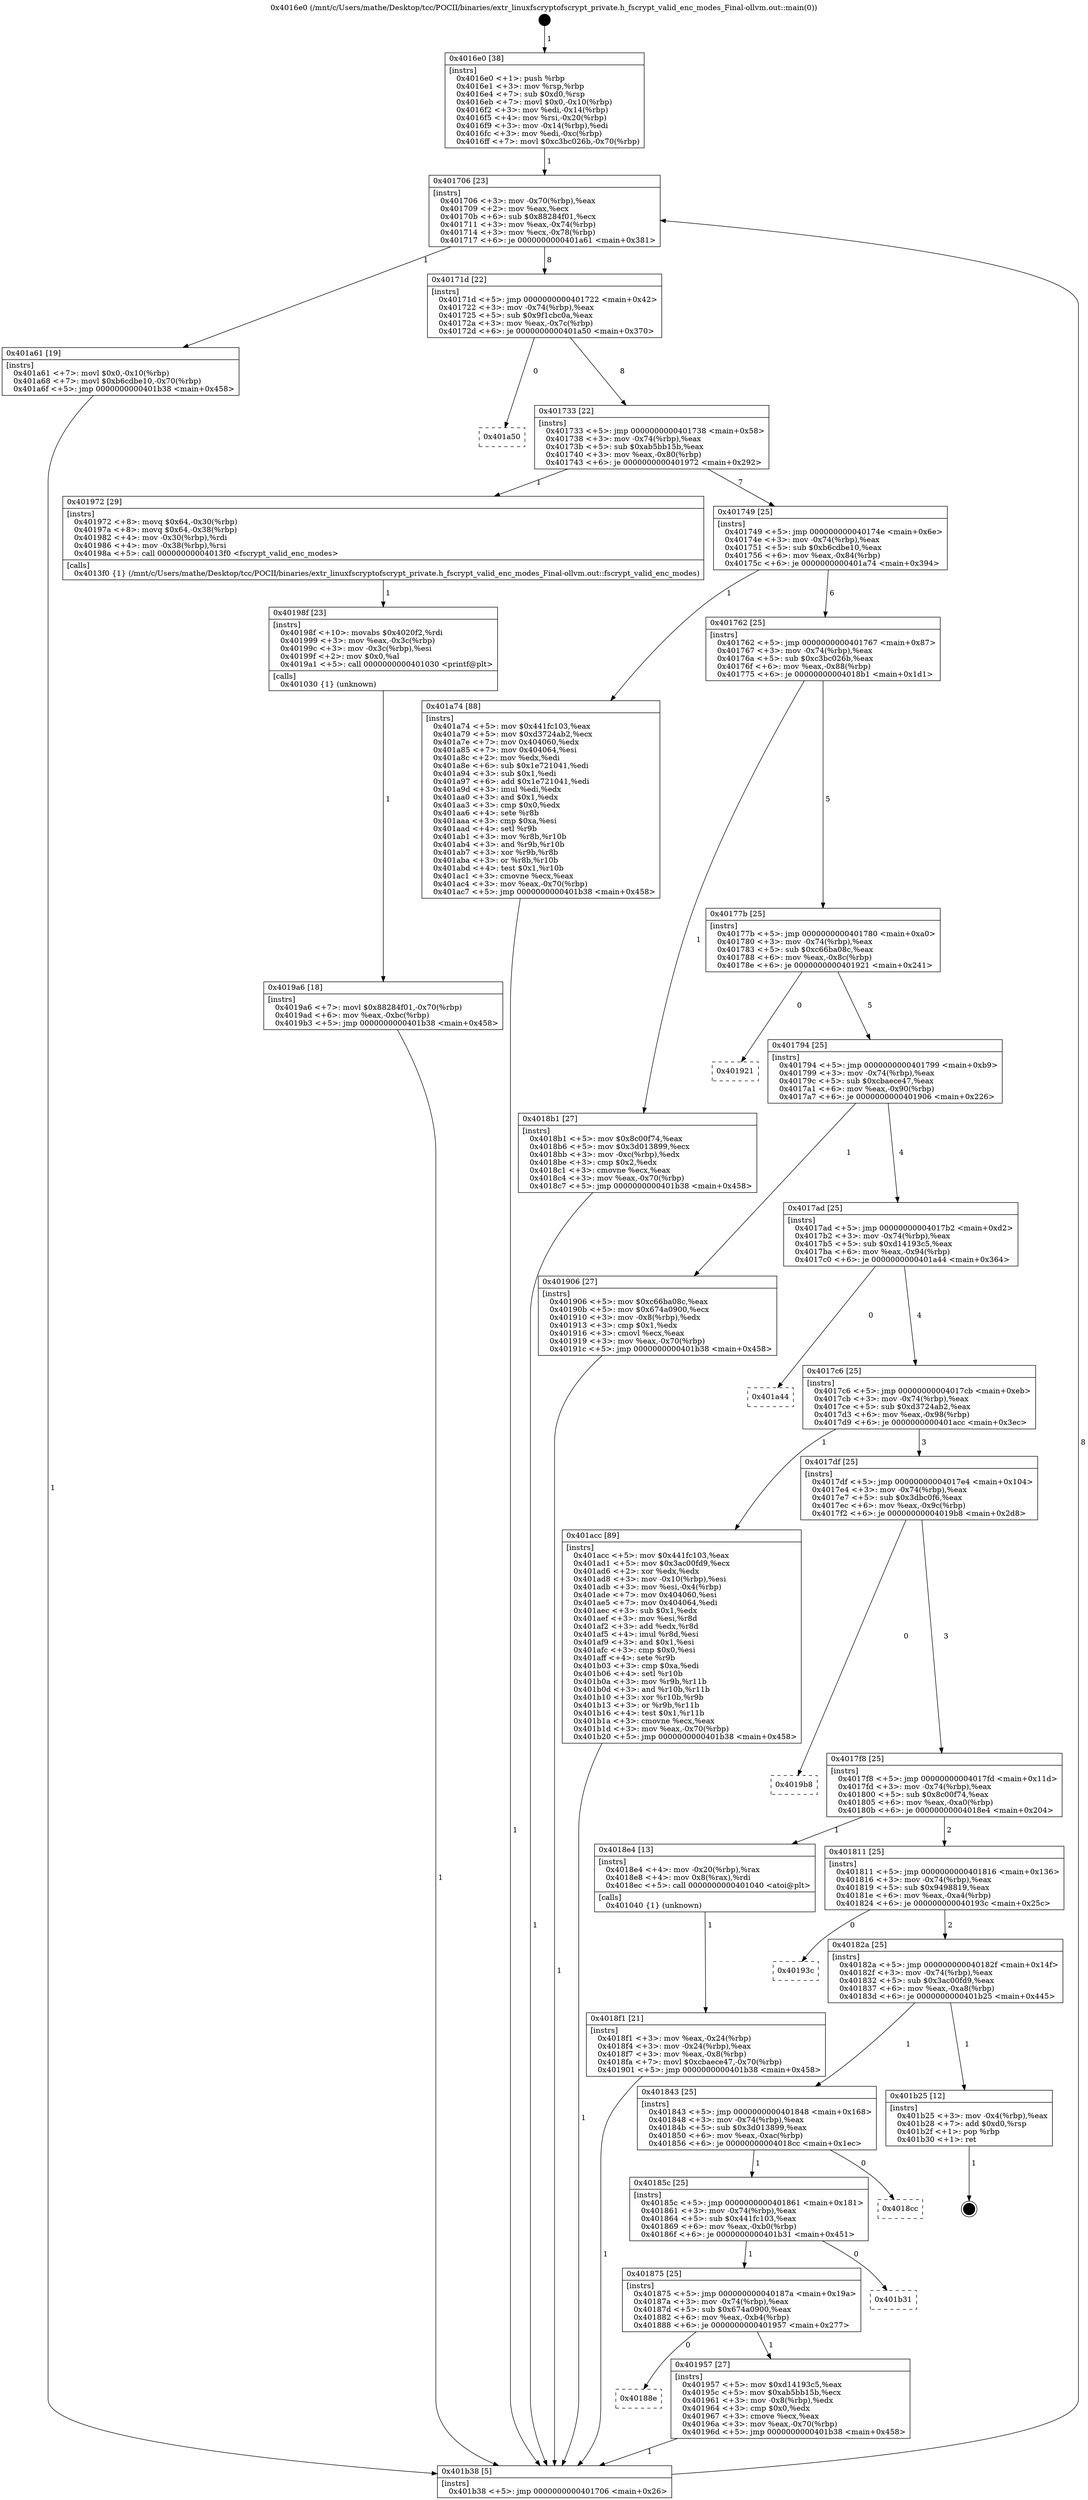 digraph "0x4016e0" {
  label = "0x4016e0 (/mnt/c/Users/mathe/Desktop/tcc/POCII/binaries/extr_linuxfscryptofscrypt_private.h_fscrypt_valid_enc_modes_Final-ollvm.out::main(0))"
  labelloc = "t"
  node[shape=record]

  Entry [label="",width=0.3,height=0.3,shape=circle,fillcolor=black,style=filled]
  "0x401706" [label="{
     0x401706 [23]\l
     | [instrs]\l
     &nbsp;&nbsp;0x401706 \<+3\>: mov -0x70(%rbp),%eax\l
     &nbsp;&nbsp;0x401709 \<+2\>: mov %eax,%ecx\l
     &nbsp;&nbsp;0x40170b \<+6\>: sub $0x88284f01,%ecx\l
     &nbsp;&nbsp;0x401711 \<+3\>: mov %eax,-0x74(%rbp)\l
     &nbsp;&nbsp;0x401714 \<+3\>: mov %ecx,-0x78(%rbp)\l
     &nbsp;&nbsp;0x401717 \<+6\>: je 0000000000401a61 \<main+0x381\>\l
  }"]
  "0x401a61" [label="{
     0x401a61 [19]\l
     | [instrs]\l
     &nbsp;&nbsp;0x401a61 \<+7\>: movl $0x0,-0x10(%rbp)\l
     &nbsp;&nbsp;0x401a68 \<+7\>: movl $0xb6cdbe10,-0x70(%rbp)\l
     &nbsp;&nbsp;0x401a6f \<+5\>: jmp 0000000000401b38 \<main+0x458\>\l
  }"]
  "0x40171d" [label="{
     0x40171d [22]\l
     | [instrs]\l
     &nbsp;&nbsp;0x40171d \<+5\>: jmp 0000000000401722 \<main+0x42\>\l
     &nbsp;&nbsp;0x401722 \<+3\>: mov -0x74(%rbp),%eax\l
     &nbsp;&nbsp;0x401725 \<+5\>: sub $0x9f1cbc0a,%eax\l
     &nbsp;&nbsp;0x40172a \<+3\>: mov %eax,-0x7c(%rbp)\l
     &nbsp;&nbsp;0x40172d \<+6\>: je 0000000000401a50 \<main+0x370\>\l
  }"]
  Exit [label="",width=0.3,height=0.3,shape=circle,fillcolor=black,style=filled,peripheries=2]
  "0x401a50" [label="{
     0x401a50\l
  }", style=dashed]
  "0x401733" [label="{
     0x401733 [22]\l
     | [instrs]\l
     &nbsp;&nbsp;0x401733 \<+5\>: jmp 0000000000401738 \<main+0x58\>\l
     &nbsp;&nbsp;0x401738 \<+3\>: mov -0x74(%rbp),%eax\l
     &nbsp;&nbsp;0x40173b \<+5\>: sub $0xab5bb15b,%eax\l
     &nbsp;&nbsp;0x401740 \<+3\>: mov %eax,-0x80(%rbp)\l
     &nbsp;&nbsp;0x401743 \<+6\>: je 0000000000401972 \<main+0x292\>\l
  }"]
  "0x4019a6" [label="{
     0x4019a6 [18]\l
     | [instrs]\l
     &nbsp;&nbsp;0x4019a6 \<+7\>: movl $0x88284f01,-0x70(%rbp)\l
     &nbsp;&nbsp;0x4019ad \<+6\>: mov %eax,-0xbc(%rbp)\l
     &nbsp;&nbsp;0x4019b3 \<+5\>: jmp 0000000000401b38 \<main+0x458\>\l
  }"]
  "0x401972" [label="{
     0x401972 [29]\l
     | [instrs]\l
     &nbsp;&nbsp;0x401972 \<+8\>: movq $0x64,-0x30(%rbp)\l
     &nbsp;&nbsp;0x40197a \<+8\>: movq $0x64,-0x38(%rbp)\l
     &nbsp;&nbsp;0x401982 \<+4\>: mov -0x30(%rbp),%rdi\l
     &nbsp;&nbsp;0x401986 \<+4\>: mov -0x38(%rbp),%rsi\l
     &nbsp;&nbsp;0x40198a \<+5\>: call 00000000004013f0 \<fscrypt_valid_enc_modes\>\l
     | [calls]\l
     &nbsp;&nbsp;0x4013f0 \{1\} (/mnt/c/Users/mathe/Desktop/tcc/POCII/binaries/extr_linuxfscryptofscrypt_private.h_fscrypt_valid_enc_modes_Final-ollvm.out::fscrypt_valid_enc_modes)\l
  }"]
  "0x401749" [label="{
     0x401749 [25]\l
     | [instrs]\l
     &nbsp;&nbsp;0x401749 \<+5\>: jmp 000000000040174e \<main+0x6e\>\l
     &nbsp;&nbsp;0x40174e \<+3\>: mov -0x74(%rbp),%eax\l
     &nbsp;&nbsp;0x401751 \<+5\>: sub $0xb6cdbe10,%eax\l
     &nbsp;&nbsp;0x401756 \<+6\>: mov %eax,-0x84(%rbp)\l
     &nbsp;&nbsp;0x40175c \<+6\>: je 0000000000401a74 \<main+0x394\>\l
  }"]
  "0x40198f" [label="{
     0x40198f [23]\l
     | [instrs]\l
     &nbsp;&nbsp;0x40198f \<+10\>: movabs $0x4020f2,%rdi\l
     &nbsp;&nbsp;0x401999 \<+3\>: mov %eax,-0x3c(%rbp)\l
     &nbsp;&nbsp;0x40199c \<+3\>: mov -0x3c(%rbp),%esi\l
     &nbsp;&nbsp;0x40199f \<+2\>: mov $0x0,%al\l
     &nbsp;&nbsp;0x4019a1 \<+5\>: call 0000000000401030 \<printf@plt\>\l
     | [calls]\l
     &nbsp;&nbsp;0x401030 \{1\} (unknown)\l
  }"]
  "0x401a74" [label="{
     0x401a74 [88]\l
     | [instrs]\l
     &nbsp;&nbsp;0x401a74 \<+5\>: mov $0x441fc103,%eax\l
     &nbsp;&nbsp;0x401a79 \<+5\>: mov $0xd3724ab2,%ecx\l
     &nbsp;&nbsp;0x401a7e \<+7\>: mov 0x404060,%edx\l
     &nbsp;&nbsp;0x401a85 \<+7\>: mov 0x404064,%esi\l
     &nbsp;&nbsp;0x401a8c \<+2\>: mov %edx,%edi\l
     &nbsp;&nbsp;0x401a8e \<+6\>: sub $0x1e721041,%edi\l
     &nbsp;&nbsp;0x401a94 \<+3\>: sub $0x1,%edi\l
     &nbsp;&nbsp;0x401a97 \<+6\>: add $0x1e721041,%edi\l
     &nbsp;&nbsp;0x401a9d \<+3\>: imul %edi,%edx\l
     &nbsp;&nbsp;0x401aa0 \<+3\>: and $0x1,%edx\l
     &nbsp;&nbsp;0x401aa3 \<+3\>: cmp $0x0,%edx\l
     &nbsp;&nbsp;0x401aa6 \<+4\>: sete %r8b\l
     &nbsp;&nbsp;0x401aaa \<+3\>: cmp $0xa,%esi\l
     &nbsp;&nbsp;0x401aad \<+4\>: setl %r9b\l
     &nbsp;&nbsp;0x401ab1 \<+3\>: mov %r8b,%r10b\l
     &nbsp;&nbsp;0x401ab4 \<+3\>: and %r9b,%r10b\l
     &nbsp;&nbsp;0x401ab7 \<+3\>: xor %r9b,%r8b\l
     &nbsp;&nbsp;0x401aba \<+3\>: or %r8b,%r10b\l
     &nbsp;&nbsp;0x401abd \<+4\>: test $0x1,%r10b\l
     &nbsp;&nbsp;0x401ac1 \<+3\>: cmovne %ecx,%eax\l
     &nbsp;&nbsp;0x401ac4 \<+3\>: mov %eax,-0x70(%rbp)\l
     &nbsp;&nbsp;0x401ac7 \<+5\>: jmp 0000000000401b38 \<main+0x458\>\l
  }"]
  "0x401762" [label="{
     0x401762 [25]\l
     | [instrs]\l
     &nbsp;&nbsp;0x401762 \<+5\>: jmp 0000000000401767 \<main+0x87\>\l
     &nbsp;&nbsp;0x401767 \<+3\>: mov -0x74(%rbp),%eax\l
     &nbsp;&nbsp;0x40176a \<+5\>: sub $0xc3bc026b,%eax\l
     &nbsp;&nbsp;0x40176f \<+6\>: mov %eax,-0x88(%rbp)\l
     &nbsp;&nbsp;0x401775 \<+6\>: je 00000000004018b1 \<main+0x1d1\>\l
  }"]
  "0x40188e" [label="{
     0x40188e\l
  }", style=dashed]
  "0x4018b1" [label="{
     0x4018b1 [27]\l
     | [instrs]\l
     &nbsp;&nbsp;0x4018b1 \<+5\>: mov $0x8c00f74,%eax\l
     &nbsp;&nbsp;0x4018b6 \<+5\>: mov $0x3d013899,%ecx\l
     &nbsp;&nbsp;0x4018bb \<+3\>: mov -0xc(%rbp),%edx\l
     &nbsp;&nbsp;0x4018be \<+3\>: cmp $0x2,%edx\l
     &nbsp;&nbsp;0x4018c1 \<+3\>: cmovne %ecx,%eax\l
     &nbsp;&nbsp;0x4018c4 \<+3\>: mov %eax,-0x70(%rbp)\l
     &nbsp;&nbsp;0x4018c7 \<+5\>: jmp 0000000000401b38 \<main+0x458\>\l
  }"]
  "0x40177b" [label="{
     0x40177b [25]\l
     | [instrs]\l
     &nbsp;&nbsp;0x40177b \<+5\>: jmp 0000000000401780 \<main+0xa0\>\l
     &nbsp;&nbsp;0x401780 \<+3\>: mov -0x74(%rbp),%eax\l
     &nbsp;&nbsp;0x401783 \<+5\>: sub $0xc66ba08c,%eax\l
     &nbsp;&nbsp;0x401788 \<+6\>: mov %eax,-0x8c(%rbp)\l
     &nbsp;&nbsp;0x40178e \<+6\>: je 0000000000401921 \<main+0x241\>\l
  }"]
  "0x401b38" [label="{
     0x401b38 [5]\l
     | [instrs]\l
     &nbsp;&nbsp;0x401b38 \<+5\>: jmp 0000000000401706 \<main+0x26\>\l
  }"]
  "0x4016e0" [label="{
     0x4016e0 [38]\l
     | [instrs]\l
     &nbsp;&nbsp;0x4016e0 \<+1\>: push %rbp\l
     &nbsp;&nbsp;0x4016e1 \<+3\>: mov %rsp,%rbp\l
     &nbsp;&nbsp;0x4016e4 \<+7\>: sub $0xd0,%rsp\l
     &nbsp;&nbsp;0x4016eb \<+7\>: movl $0x0,-0x10(%rbp)\l
     &nbsp;&nbsp;0x4016f2 \<+3\>: mov %edi,-0x14(%rbp)\l
     &nbsp;&nbsp;0x4016f5 \<+4\>: mov %rsi,-0x20(%rbp)\l
     &nbsp;&nbsp;0x4016f9 \<+3\>: mov -0x14(%rbp),%edi\l
     &nbsp;&nbsp;0x4016fc \<+3\>: mov %edi,-0xc(%rbp)\l
     &nbsp;&nbsp;0x4016ff \<+7\>: movl $0xc3bc026b,-0x70(%rbp)\l
  }"]
  "0x401957" [label="{
     0x401957 [27]\l
     | [instrs]\l
     &nbsp;&nbsp;0x401957 \<+5\>: mov $0xd14193c5,%eax\l
     &nbsp;&nbsp;0x40195c \<+5\>: mov $0xab5bb15b,%ecx\l
     &nbsp;&nbsp;0x401961 \<+3\>: mov -0x8(%rbp),%edx\l
     &nbsp;&nbsp;0x401964 \<+3\>: cmp $0x0,%edx\l
     &nbsp;&nbsp;0x401967 \<+3\>: cmove %ecx,%eax\l
     &nbsp;&nbsp;0x40196a \<+3\>: mov %eax,-0x70(%rbp)\l
     &nbsp;&nbsp;0x40196d \<+5\>: jmp 0000000000401b38 \<main+0x458\>\l
  }"]
  "0x401921" [label="{
     0x401921\l
  }", style=dashed]
  "0x401794" [label="{
     0x401794 [25]\l
     | [instrs]\l
     &nbsp;&nbsp;0x401794 \<+5\>: jmp 0000000000401799 \<main+0xb9\>\l
     &nbsp;&nbsp;0x401799 \<+3\>: mov -0x74(%rbp),%eax\l
     &nbsp;&nbsp;0x40179c \<+5\>: sub $0xcbaece47,%eax\l
     &nbsp;&nbsp;0x4017a1 \<+6\>: mov %eax,-0x90(%rbp)\l
     &nbsp;&nbsp;0x4017a7 \<+6\>: je 0000000000401906 \<main+0x226\>\l
  }"]
  "0x401875" [label="{
     0x401875 [25]\l
     | [instrs]\l
     &nbsp;&nbsp;0x401875 \<+5\>: jmp 000000000040187a \<main+0x19a\>\l
     &nbsp;&nbsp;0x40187a \<+3\>: mov -0x74(%rbp),%eax\l
     &nbsp;&nbsp;0x40187d \<+5\>: sub $0x674a0900,%eax\l
     &nbsp;&nbsp;0x401882 \<+6\>: mov %eax,-0xb4(%rbp)\l
     &nbsp;&nbsp;0x401888 \<+6\>: je 0000000000401957 \<main+0x277\>\l
  }"]
  "0x401906" [label="{
     0x401906 [27]\l
     | [instrs]\l
     &nbsp;&nbsp;0x401906 \<+5\>: mov $0xc66ba08c,%eax\l
     &nbsp;&nbsp;0x40190b \<+5\>: mov $0x674a0900,%ecx\l
     &nbsp;&nbsp;0x401910 \<+3\>: mov -0x8(%rbp),%edx\l
     &nbsp;&nbsp;0x401913 \<+3\>: cmp $0x1,%edx\l
     &nbsp;&nbsp;0x401916 \<+3\>: cmovl %ecx,%eax\l
     &nbsp;&nbsp;0x401919 \<+3\>: mov %eax,-0x70(%rbp)\l
     &nbsp;&nbsp;0x40191c \<+5\>: jmp 0000000000401b38 \<main+0x458\>\l
  }"]
  "0x4017ad" [label="{
     0x4017ad [25]\l
     | [instrs]\l
     &nbsp;&nbsp;0x4017ad \<+5\>: jmp 00000000004017b2 \<main+0xd2\>\l
     &nbsp;&nbsp;0x4017b2 \<+3\>: mov -0x74(%rbp),%eax\l
     &nbsp;&nbsp;0x4017b5 \<+5\>: sub $0xd14193c5,%eax\l
     &nbsp;&nbsp;0x4017ba \<+6\>: mov %eax,-0x94(%rbp)\l
     &nbsp;&nbsp;0x4017c0 \<+6\>: je 0000000000401a44 \<main+0x364\>\l
  }"]
  "0x401b31" [label="{
     0x401b31\l
  }", style=dashed]
  "0x401a44" [label="{
     0x401a44\l
  }", style=dashed]
  "0x4017c6" [label="{
     0x4017c6 [25]\l
     | [instrs]\l
     &nbsp;&nbsp;0x4017c6 \<+5\>: jmp 00000000004017cb \<main+0xeb\>\l
     &nbsp;&nbsp;0x4017cb \<+3\>: mov -0x74(%rbp),%eax\l
     &nbsp;&nbsp;0x4017ce \<+5\>: sub $0xd3724ab2,%eax\l
     &nbsp;&nbsp;0x4017d3 \<+6\>: mov %eax,-0x98(%rbp)\l
     &nbsp;&nbsp;0x4017d9 \<+6\>: je 0000000000401acc \<main+0x3ec\>\l
  }"]
  "0x40185c" [label="{
     0x40185c [25]\l
     | [instrs]\l
     &nbsp;&nbsp;0x40185c \<+5\>: jmp 0000000000401861 \<main+0x181\>\l
     &nbsp;&nbsp;0x401861 \<+3\>: mov -0x74(%rbp),%eax\l
     &nbsp;&nbsp;0x401864 \<+5\>: sub $0x441fc103,%eax\l
     &nbsp;&nbsp;0x401869 \<+6\>: mov %eax,-0xb0(%rbp)\l
     &nbsp;&nbsp;0x40186f \<+6\>: je 0000000000401b31 \<main+0x451\>\l
  }"]
  "0x401acc" [label="{
     0x401acc [89]\l
     | [instrs]\l
     &nbsp;&nbsp;0x401acc \<+5\>: mov $0x441fc103,%eax\l
     &nbsp;&nbsp;0x401ad1 \<+5\>: mov $0x3ac00fd9,%ecx\l
     &nbsp;&nbsp;0x401ad6 \<+2\>: xor %edx,%edx\l
     &nbsp;&nbsp;0x401ad8 \<+3\>: mov -0x10(%rbp),%esi\l
     &nbsp;&nbsp;0x401adb \<+3\>: mov %esi,-0x4(%rbp)\l
     &nbsp;&nbsp;0x401ade \<+7\>: mov 0x404060,%esi\l
     &nbsp;&nbsp;0x401ae5 \<+7\>: mov 0x404064,%edi\l
     &nbsp;&nbsp;0x401aec \<+3\>: sub $0x1,%edx\l
     &nbsp;&nbsp;0x401aef \<+3\>: mov %esi,%r8d\l
     &nbsp;&nbsp;0x401af2 \<+3\>: add %edx,%r8d\l
     &nbsp;&nbsp;0x401af5 \<+4\>: imul %r8d,%esi\l
     &nbsp;&nbsp;0x401af9 \<+3\>: and $0x1,%esi\l
     &nbsp;&nbsp;0x401afc \<+3\>: cmp $0x0,%esi\l
     &nbsp;&nbsp;0x401aff \<+4\>: sete %r9b\l
     &nbsp;&nbsp;0x401b03 \<+3\>: cmp $0xa,%edi\l
     &nbsp;&nbsp;0x401b06 \<+4\>: setl %r10b\l
     &nbsp;&nbsp;0x401b0a \<+3\>: mov %r9b,%r11b\l
     &nbsp;&nbsp;0x401b0d \<+3\>: and %r10b,%r11b\l
     &nbsp;&nbsp;0x401b10 \<+3\>: xor %r10b,%r9b\l
     &nbsp;&nbsp;0x401b13 \<+3\>: or %r9b,%r11b\l
     &nbsp;&nbsp;0x401b16 \<+4\>: test $0x1,%r11b\l
     &nbsp;&nbsp;0x401b1a \<+3\>: cmovne %ecx,%eax\l
     &nbsp;&nbsp;0x401b1d \<+3\>: mov %eax,-0x70(%rbp)\l
     &nbsp;&nbsp;0x401b20 \<+5\>: jmp 0000000000401b38 \<main+0x458\>\l
  }"]
  "0x4017df" [label="{
     0x4017df [25]\l
     | [instrs]\l
     &nbsp;&nbsp;0x4017df \<+5\>: jmp 00000000004017e4 \<main+0x104\>\l
     &nbsp;&nbsp;0x4017e4 \<+3\>: mov -0x74(%rbp),%eax\l
     &nbsp;&nbsp;0x4017e7 \<+5\>: sub $0x3dbc0f6,%eax\l
     &nbsp;&nbsp;0x4017ec \<+6\>: mov %eax,-0x9c(%rbp)\l
     &nbsp;&nbsp;0x4017f2 \<+6\>: je 00000000004019b8 \<main+0x2d8\>\l
  }"]
  "0x4018cc" [label="{
     0x4018cc\l
  }", style=dashed]
  "0x4019b8" [label="{
     0x4019b8\l
  }", style=dashed]
  "0x4017f8" [label="{
     0x4017f8 [25]\l
     | [instrs]\l
     &nbsp;&nbsp;0x4017f8 \<+5\>: jmp 00000000004017fd \<main+0x11d\>\l
     &nbsp;&nbsp;0x4017fd \<+3\>: mov -0x74(%rbp),%eax\l
     &nbsp;&nbsp;0x401800 \<+5\>: sub $0x8c00f74,%eax\l
     &nbsp;&nbsp;0x401805 \<+6\>: mov %eax,-0xa0(%rbp)\l
     &nbsp;&nbsp;0x40180b \<+6\>: je 00000000004018e4 \<main+0x204\>\l
  }"]
  "0x401843" [label="{
     0x401843 [25]\l
     | [instrs]\l
     &nbsp;&nbsp;0x401843 \<+5\>: jmp 0000000000401848 \<main+0x168\>\l
     &nbsp;&nbsp;0x401848 \<+3\>: mov -0x74(%rbp),%eax\l
     &nbsp;&nbsp;0x40184b \<+5\>: sub $0x3d013899,%eax\l
     &nbsp;&nbsp;0x401850 \<+6\>: mov %eax,-0xac(%rbp)\l
     &nbsp;&nbsp;0x401856 \<+6\>: je 00000000004018cc \<main+0x1ec\>\l
  }"]
  "0x4018e4" [label="{
     0x4018e4 [13]\l
     | [instrs]\l
     &nbsp;&nbsp;0x4018e4 \<+4\>: mov -0x20(%rbp),%rax\l
     &nbsp;&nbsp;0x4018e8 \<+4\>: mov 0x8(%rax),%rdi\l
     &nbsp;&nbsp;0x4018ec \<+5\>: call 0000000000401040 \<atoi@plt\>\l
     | [calls]\l
     &nbsp;&nbsp;0x401040 \{1\} (unknown)\l
  }"]
  "0x401811" [label="{
     0x401811 [25]\l
     | [instrs]\l
     &nbsp;&nbsp;0x401811 \<+5\>: jmp 0000000000401816 \<main+0x136\>\l
     &nbsp;&nbsp;0x401816 \<+3\>: mov -0x74(%rbp),%eax\l
     &nbsp;&nbsp;0x401819 \<+5\>: sub $0x9498819,%eax\l
     &nbsp;&nbsp;0x40181e \<+6\>: mov %eax,-0xa4(%rbp)\l
     &nbsp;&nbsp;0x401824 \<+6\>: je 000000000040193c \<main+0x25c\>\l
  }"]
  "0x4018f1" [label="{
     0x4018f1 [21]\l
     | [instrs]\l
     &nbsp;&nbsp;0x4018f1 \<+3\>: mov %eax,-0x24(%rbp)\l
     &nbsp;&nbsp;0x4018f4 \<+3\>: mov -0x24(%rbp),%eax\l
     &nbsp;&nbsp;0x4018f7 \<+3\>: mov %eax,-0x8(%rbp)\l
     &nbsp;&nbsp;0x4018fa \<+7\>: movl $0xcbaece47,-0x70(%rbp)\l
     &nbsp;&nbsp;0x401901 \<+5\>: jmp 0000000000401b38 \<main+0x458\>\l
  }"]
  "0x401b25" [label="{
     0x401b25 [12]\l
     | [instrs]\l
     &nbsp;&nbsp;0x401b25 \<+3\>: mov -0x4(%rbp),%eax\l
     &nbsp;&nbsp;0x401b28 \<+7\>: add $0xd0,%rsp\l
     &nbsp;&nbsp;0x401b2f \<+1\>: pop %rbp\l
     &nbsp;&nbsp;0x401b30 \<+1\>: ret\l
  }"]
  "0x40193c" [label="{
     0x40193c\l
  }", style=dashed]
  "0x40182a" [label="{
     0x40182a [25]\l
     | [instrs]\l
     &nbsp;&nbsp;0x40182a \<+5\>: jmp 000000000040182f \<main+0x14f\>\l
     &nbsp;&nbsp;0x40182f \<+3\>: mov -0x74(%rbp),%eax\l
     &nbsp;&nbsp;0x401832 \<+5\>: sub $0x3ac00fd9,%eax\l
     &nbsp;&nbsp;0x401837 \<+6\>: mov %eax,-0xa8(%rbp)\l
     &nbsp;&nbsp;0x40183d \<+6\>: je 0000000000401b25 \<main+0x445\>\l
  }"]
  Entry -> "0x4016e0" [label=" 1"]
  "0x401706" -> "0x401a61" [label=" 1"]
  "0x401706" -> "0x40171d" [label=" 8"]
  "0x401b25" -> Exit [label=" 1"]
  "0x40171d" -> "0x401a50" [label=" 0"]
  "0x40171d" -> "0x401733" [label=" 8"]
  "0x401acc" -> "0x401b38" [label=" 1"]
  "0x401733" -> "0x401972" [label=" 1"]
  "0x401733" -> "0x401749" [label=" 7"]
  "0x401a74" -> "0x401b38" [label=" 1"]
  "0x401749" -> "0x401a74" [label=" 1"]
  "0x401749" -> "0x401762" [label=" 6"]
  "0x401a61" -> "0x401b38" [label=" 1"]
  "0x401762" -> "0x4018b1" [label=" 1"]
  "0x401762" -> "0x40177b" [label=" 5"]
  "0x4018b1" -> "0x401b38" [label=" 1"]
  "0x4016e0" -> "0x401706" [label=" 1"]
  "0x401b38" -> "0x401706" [label=" 8"]
  "0x4019a6" -> "0x401b38" [label=" 1"]
  "0x40177b" -> "0x401921" [label=" 0"]
  "0x40177b" -> "0x401794" [label=" 5"]
  "0x40198f" -> "0x4019a6" [label=" 1"]
  "0x401794" -> "0x401906" [label=" 1"]
  "0x401794" -> "0x4017ad" [label=" 4"]
  "0x401957" -> "0x401b38" [label=" 1"]
  "0x4017ad" -> "0x401a44" [label=" 0"]
  "0x4017ad" -> "0x4017c6" [label=" 4"]
  "0x401875" -> "0x40188e" [label=" 0"]
  "0x4017c6" -> "0x401acc" [label=" 1"]
  "0x4017c6" -> "0x4017df" [label=" 3"]
  "0x401972" -> "0x40198f" [label=" 1"]
  "0x4017df" -> "0x4019b8" [label=" 0"]
  "0x4017df" -> "0x4017f8" [label=" 3"]
  "0x40185c" -> "0x401875" [label=" 1"]
  "0x4017f8" -> "0x4018e4" [label=" 1"]
  "0x4017f8" -> "0x401811" [label=" 2"]
  "0x4018e4" -> "0x4018f1" [label=" 1"]
  "0x4018f1" -> "0x401b38" [label=" 1"]
  "0x401906" -> "0x401b38" [label=" 1"]
  "0x401875" -> "0x401957" [label=" 1"]
  "0x401811" -> "0x40193c" [label=" 0"]
  "0x401811" -> "0x40182a" [label=" 2"]
  "0x401843" -> "0x40185c" [label=" 1"]
  "0x40182a" -> "0x401b25" [label=" 1"]
  "0x40182a" -> "0x401843" [label=" 1"]
  "0x40185c" -> "0x401b31" [label=" 0"]
  "0x401843" -> "0x4018cc" [label=" 0"]
}

